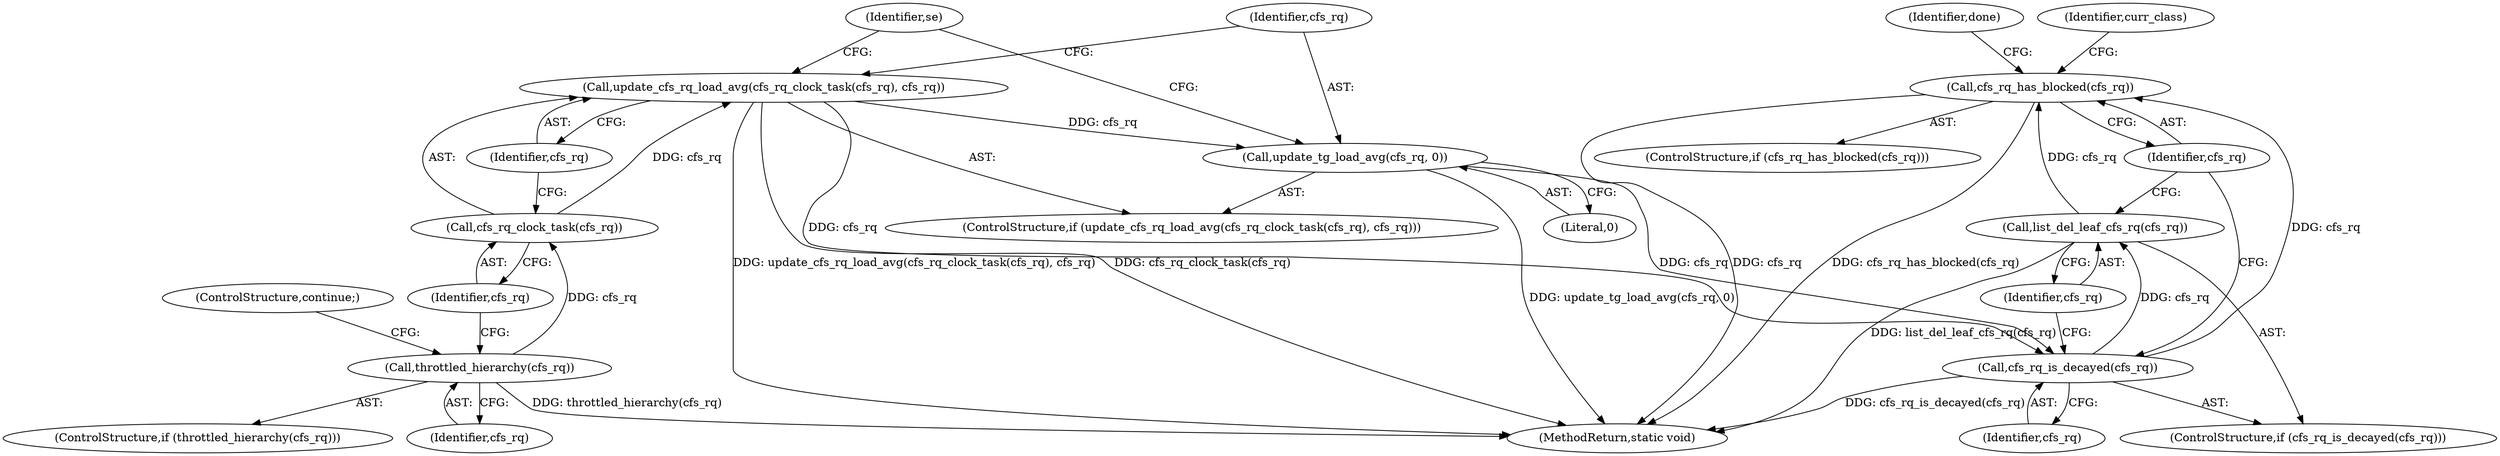 digraph "0_linux_c40f7d74c741a907cfaeb73a7697081881c497d0_1@pointer" {
"1000168" [label="(Call,cfs_rq_has_blocked(cfs_rq))"];
"1000163" [label="(Call,cfs_rq_is_decayed(cfs_rq))"];
"1000139" [label="(Call,update_tg_load_avg(cfs_rq, 0))"];
"1000135" [label="(Call,update_cfs_rq_load_avg(cfs_rq_clock_task(cfs_rq), cfs_rq))"];
"1000136" [label="(Call,cfs_rq_clock_task(cfs_rq))"];
"1000131" [label="(Call,throttled_hierarchy(cfs_rq))"];
"1000165" [label="(Call,list_del_leaf_cfs_rq(cfs_rq))"];
"1000166" [label="(Identifier,cfs_rq)"];
"1000221" [label="(MethodReturn,static void)"];
"1000162" [label="(ControlStructure,if (cfs_rq_is_decayed(cfs_rq)))"];
"1000137" [label="(Identifier,cfs_rq)"];
"1000130" [label="(ControlStructure,if (throttled_hierarchy(cfs_rq)))"];
"1000140" [label="(Identifier,cfs_rq)"];
"1000168" [label="(Call,cfs_rq_has_blocked(cfs_rq))"];
"1000163" [label="(Call,cfs_rq_is_decayed(cfs_rq))"];
"1000171" [label="(Identifier,done)"];
"1000135" [label="(Call,update_cfs_rq_load_avg(cfs_rq_clock_task(cfs_rq), cfs_rq))"];
"1000139" [label="(Call,update_tg_load_avg(cfs_rq, 0))"];
"1000169" [label="(Identifier,cfs_rq)"];
"1000143" [label="(Identifier,se)"];
"1000136" [label="(Call,cfs_rq_clock_task(cfs_rq))"];
"1000165" [label="(Call,list_del_leaf_cfs_rq(cfs_rq))"];
"1000131" [label="(Call,throttled_hierarchy(cfs_rq))"];
"1000174" [label="(Identifier,curr_class)"];
"1000132" [label="(Identifier,cfs_rq)"];
"1000133" [label="(ControlStructure,continue;)"];
"1000167" [label="(ControlStructure,if (cfs_rq_has_blocked(cfs_rq)))"];
"1000164" [label="(Identifier,cfs_rq)"];
"1000141" [label="(Literal,0)"];
"1000134" [label="(ControlStructure,if (update_cfs_rq_load_avg(cfs_rq_clock_task(cfs_rq), cfs_rq)))"];
"1000138" [label="(Identifier,cfs_rq)"];
"1000168" -> "1000167"  [label="AST: "];
"1000168" -> "1000169"  [label="CFG: "];
"1000169" -> "1000168"  [label="AST: "];
"1000171" -> "1000168"  [label="CFG: "];
"1000174" -> "1000168"  [label="CFG: "];
"1000168" -> "1000221"  [label="DDG: cfs_rq"];
"1000168" -> "1000221"  [label="DDG: cfs_rq_has_blocked(cfs_rq)"];
"1000163" -> "1000168"  [label="DDG: cfs_rq"];
"1000165" -> "1000168"  [label="DDG: cfs_rq"];
"1000163" -> "1000162"  [label="AST: "];
"1000163" -> "1000164"  [label="CFG: "];
"1000164" -> "1000163"  [label="AST: "];
"1000166" -> "1000163"  [label="CFG: "];
"1000169" -> "1000163"  [label="CFG: "];
"1000163" -> "1000221"  [label="DDG: cfs_rq_is_decayed(cfs_rq)"];
"1000139" -> "1000163"  [label="DDG: cfs_rq"];
"1000135" -> "1000163"  [label="DDG: cfs_rq"];
"1000163" -> "1000165"  [label="DDG: cfs_rq"];
"1000139" -> "1000134"  [label="AST: "];
"1000139" -> "1000141"  [label="CFG: "];
"1000140" -> "1000139"  [label="AST: "];
"1000141" -> "1000139"  [label="AST: "];
"1000143" -> "1000139"  [label="CFG: "];
"1000139" -> "1000221"  [label="DDG: update_tg_load_avg(cfs_rq, 0)"];
"1000135" -> "1000139"  [label="DDG: cfs_rq"];
"1000135" -> "1000134"  [label="AST: "];
"1000135" -> "1000138"  [label="CFG: "];
"1000136" -> "1000135"  [label="AST: "];
"1000138" -> "1000135"  [label="AST: "];
"1000140" -> "1000135"  [label="CFG: "];
"1000143" -> "1000135"  [label="CFG: "];
"1000135" -> "1000221"  [label="DDG: update_cfs_rq_load_avg(cfs_rq_clock_task(cfs_rq), cfs_rq)"];
"1000135" -> "1000221"  [label="DDG: cfs_rq_clock_task(cfs_rq)"];
"1000136" -> "1000135"  [label="DDG: cfs_rq"];
"1000136" -> "1000137"  [label="CFG: "];
"1000137" -> "1000136"  [label="AST: "];
"1000138" -> "1000136"  [label="CFG: "];
"1000131" -> "1000136"  [label="DDG: cfs_rq"];
"1000131" -> "1000130"  [label="AST: "];
"1000131" -> "1000132"  [label="CFG: "];
"1000132" -> "1000131"  [label="AST: "];
"1000133" -> "1000131"  [label="CFG: "];
"1000137" -> "1000131"  [label="CFG: "];
"1000131" -> "1000221"  [label="DDG: throttled_hierarchy(cfs_rq)"];
"1000165" -> "1000162"  [label="AST: "];
"1000165" -> "1000166"  [label="CFG: "];
"1000166" -> "1000165"  [label="AST: "];
"1000169" -> "1000165"  [label="CFG: "];
"1000165" -> "1000221"  [label="DDG: list_del_leaf_cfs_rq(cfs_rq)"];
}
